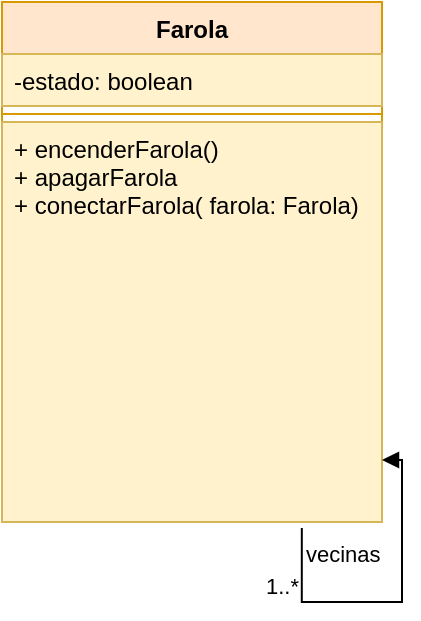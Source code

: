 <mxfile version="20.3.0" type="device"><diagram id="uKYoUdrbwIiBbYTe3ubN" name="Page-1"><mxGraphModel dx="868" dy="482" grid="1" gridSize="10" guides="1" tooltips="1" connect="1" arrows="1" fold="1" page="1" pageScale="1" pageWidth="850" pageHeight="1100" math="0" shadow="0"><root><mxCell id="0"/><mxCell id="1" parent="0"/><mxCell id="Ez903RbvzwdoeZt3iQdW-1" value="Farola" style="swimlane;fontStyle=1;align=center;verticalAlign=top;childLayout=stackLayout;horizontal=1;startSize=26;horizontalStack=0;resizeParent=1;resizeParentMax=0;resizeLast=0;collapsible=1;marginBottom=0;fillColor=#ffe6cc;strokeColor=#d79b00;" parent="1" vertex="1"><mxGeometry x="270" y="150" width="190" height="260" as="geometry"/></mxCell><mxCell id="Ez903RbvzwdoeZt3iQdW-2" value="-estado: boolean" style="text;strokeColor=#d6b656;fillColor=#fff2cc;align=left;verticalAlign=top;spacingLeft=4;spacingRight=4;overflow=hidden;rotatable=0;points=[[0,0.5],[1,0.5]];portConstraint=eastwest;" parent="Ez903RbvzwdoeZt3iQdW-1" vertex="1"><mxGeometry y="26" width="190" height="26" as="geometry"/></mxCell><mxCell id="Ez903RbvzwdoeZt3iQdW-3" value="" style="line;strokeWidth=1;fillColor=none;align=left;verticalAlign=middle;spacingTop=-1;spacingLeft=3;spacingRight=3;rotatable=0;labelPosition=right;points=[];portConstraint=eastwest;strokeColor=inherit;" parent="Ez903RbvzwdoeZt3iQdW-1" vertex="1"><mxGeometry y="52" width="190" height="8" as="geometry"/></mxCell><mxCell id="Ez903RbvzwdoeZt3iQdW-4" value="+ encenderFarola()&#10;+ apagarFarola&#10;+ conectarFarola( farola: Farola)&#10;" style="text;strokeColor=#d6b656;fillColor=#fff2cc;align=left;verticalAlign=top;spacingLeft=4;spacingRight=4;overflow=hidden;rotatable=0;points=[[0,0.5],[1,0.5]];portConstraint=eastwest;" parent="Ez903RbvzwdoeZt3iQdW-1" vertex="1"><mxGeometry y="60" width="190" height="200" as="geometry"/></mxCell><mxCell id="Ez903RbvzwdoeZt3iQdW-5" value="vecinas" style="endArrow=block;endFill=1;html=1;edgeStyle=orthogonalEdgeStyle;align=left;verticalAlign=top;rounded=0;entryX=1;entryY=0.845;entryDx=0;entryDy=0;entryPerimeter=0;exitX=0.789;exitY=1.015;exitDx=0;exitDy=0;exitPerimeter=0;" parent="Ez903RbvzwdoeZt3iQdW-1" source="Ez903RbvzwdoeZt3iQdW-4" target="Ez903RbvzwdoeZt3iQdW-4" edge="1"><mxGeometry x="-1" relative="1" as="geometry"><mxPoint x="150" y="270" as="sourcePoint"/><mxPoint x="300" y="260" as="targetPoint"/><Array as="points"><mxPoint x="150" y="300"/><mxPoint x="200" y="300"/><mxPoint x="200" y="229"/></Array></mxGeometry></mxCell><mxCell id="Ez903RbvzwdoeZt3iQdW-6" value="1..*" style="edgeLabel;resizable=0;html=1;align=left;verticalAlign=bottom;" parent="Ez903RbvzwdoeZt3iQdW-5" connectable="0" vertex="1"><mxGeometry x="-1" relative="1" as="geometry"><mxPoint x="-20" y="37" as="offset"/></mxGeometry></mxCell></root></mxGraphModel></diagram></mxfile>